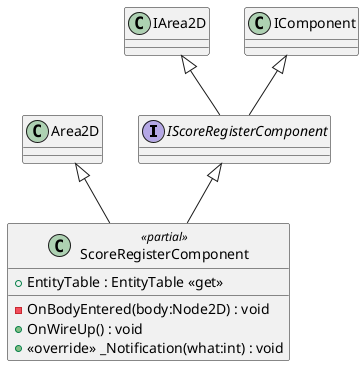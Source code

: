 @startuml
interface IScoreRegisterComponent {
}
class ScoreRegisterComponent <<partial>> {
    - OnBodyEntered(body:Node2D) : void
    + OnWireUp() : void
    + EntityTable : EntityTable <<get>>
    + <<override>> _Notification(what:int) : void
}
IArea2D <|-- IScoreRegisterComponent
IComponent <|-- IScoreRegisterComponent
Area2D <|-- ScoreRegisterComponent
IScoreRegisterComponent <|-- ScoreRegisterComponent
@enduml
